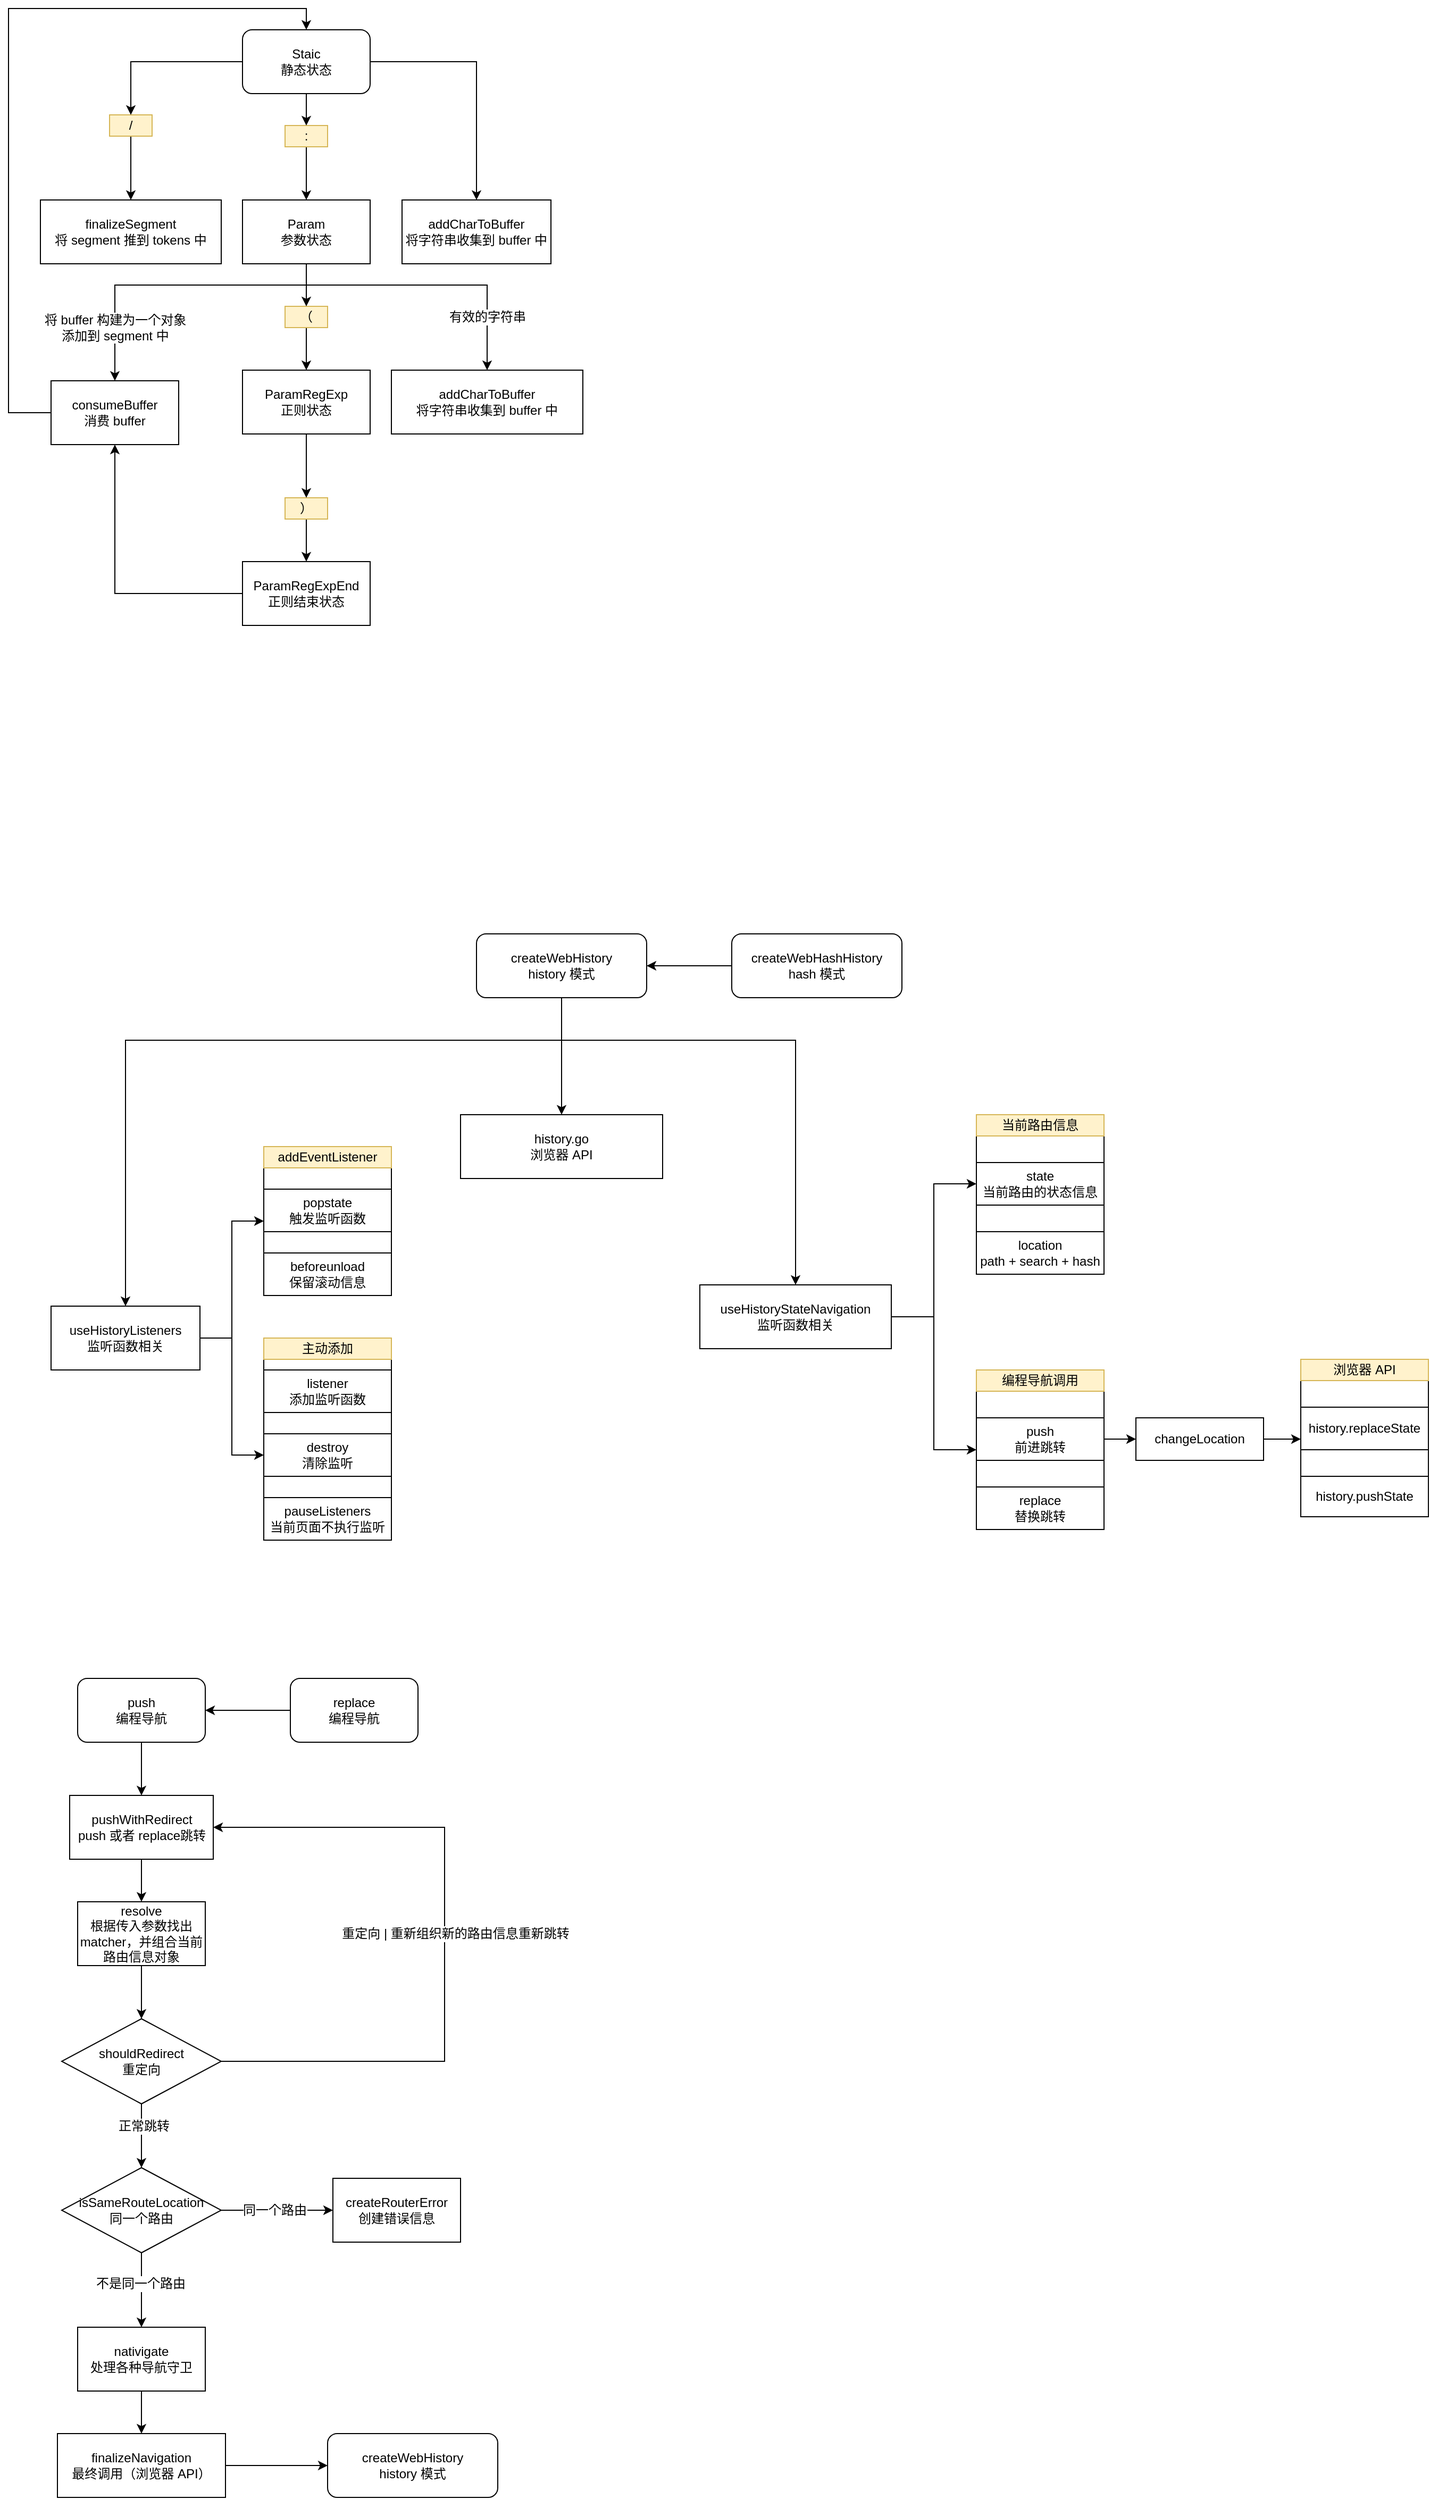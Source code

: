 <mxfile version="12.2.4" pages="1"><diagram id="DKKe8HISkPIWoMFCMu3z" name="Page-1"><mxGraphModel dx="967" dy="812" grid="1" gridSize="10" guides="1" tooltips="1" connect="1" arrows="1" fold="1" page="1" pageScale="1" pageWidth="827" pageHeight="1169" math="0" shadow="0"><root><mxCell id="0"/><mxCell id="1" parent="0"/><mxCell id="4" style="edgeStyle=orthogonalEdgeStyle;rounded=0;orthogonalLoop=1;jettySize=auto;html=1;" parent="1" source="6" target="3" edge="1"><mxGeometry relative="1" as="geometry"/></mxCell><mxCell id="10" style="edgeStyle=orthogonalEdgeStyle;rounded=0;orthogonalLoop=1;jettySize=auto;html=1;" parent="1" source="11" target="9" edge="1"><mxGeometry relative="1" as="geometry"/></mxCell><mxCell id="14" style="edgeStyle=orthogonalEdgeStyle;rounded=0;orthogonalLoop=1;jettySize=auto;html=1;" parent="1" source="2" target="13" edge="1"><mxGeometry relative="1" as="geometry"/></mxCell><mxCell id="2" value="Staic&lt;br&gt;静态状态" style="rounded=1;whiteSpace=wrap;html=1;" parent="1" vertex="1"><mxGeometry x="240" y="190" width="120" height="60" as="geometry"/></mxCell><mxCell id="3" value="finalizeSegment&lt;br&gt;将 segment 推到 tokens 中" style="rounded=0;whiteSpace=wrap;html=1;" parent="1" vertex="1"><mxGeometry x="50" y="350" width="170" height="60" as="geometry"/></mxCell><mxCell id="6" value="/" style="text;html=1;strokeColor=#d6b656;fillColor=#fff2cc;align=center;verticalAlign=middle;whiteSpace=wrap;rounded=0;" parent="1" vertex="1"><mxGeometry x="115" y="270" width="40" height="20" as="geometry"/></mxCell><mxCell id="8" style="edgeStyle=orthogonalEdgeStyle;rounded=0;orthogonalLoop=1;jettySize=auto;html=1;" parent="1" source="2" target="6" edge="1"><mxGeometry relative="1" as="geometry"><mxPoint x="240" y="220" as="sourcePoint"/><mxPoint x="135" y="350" as="targetPoint"/></mxGeometry></mxCell><mxCell id="16" style="edgeStyle=orthogonalEdgeStyle;rounded=0;orthogonalLoop=1;jettySize=auto;html=1;entryX=0.5;entryY=0;entryDx=0;entryDy=0;" parent="1" source="17" target="15" edge="1"><mxGeometry relative="1" as="geometry"/></mxCell><mxCell id="21" style="edgeStyle=orthogonalEdgeStyle;rounded=0;orthogonalLoop=1;jettySize=auto;html=1;entryX=0.5;entryY=0;entryDx=0;entryDy=0;" parent="1" source="9" target="20" edge="1"><mxGeometry relative="1" as="geometry"><Array as="points"><mxPoint x="300" y="430"/><mxPoint x="470" y="430"/></Array></mxGeometry></mxCell><mxCell id="22" value="有效的字符串" style="text;html=1;resizable=0;points=[];align=center;verticalAlign=middle;labelBackgroundColor=#ffffff;" parent="21" vertex="1" connectable="0"><mxGeometry x="0.56" y="2" relative="1" as="geometry"><mxPoint x="-2" y="9" as="offset"/></mxGeometry></mxCell><mxCell id="24" style="edgeStyle=orthogonalEdgeStyle;rounded=0;orthogonalLoop=1;jettySize=auto;html=1;entryX=0.5;entryY=0;entryDx=0;entryDy=0;" parent="1" source="9" target="23" edge="1"><mxGeometry relative="1" as="geometry"><Array as="points"><mxPoint x="300" y="430"/><mxPoint x="120" y="430"/></Array></mxGeometry></mxCell><mxCell id="26" value="将 buffer 构建为一个对象&lt;br&gt;添加到 segment 中" style="text;html=1;resizable=0;points=[];align=center;verticalAlign=middle;labelBackgroundColor=#ffffff;" parent="24" vertex="1" connectable="0"><mxGeometry x="0.572" y="-3" relative="1" as="geometry"><mxPoint x="3" y="12" as="offset"/></mxGeometry></mxCell><mxCell id="9" value="Param&lt;br&gt;参数状态" style="rounded=0;whiteSpace=wrap;html=1;" parent="1" vertex="1"><mxGeometry x="240" y="350" width="120" height="60" as="geometry"/></mxCell><mxCell id="11" value=":" style="text;html=1;strokeColor=#d6b656;fillColor=#fff2cc;align=center;verticalAlign=middle;whiteSpace=wrap;rounded=0;" parent="1" vertex="1"><mxGeometry x="280" y="280" width="40" height="20" as="geometry"/></mxCell><mxCell id="12" style="edgeStyle=orthogonalEdgeStyle;rounded=0;orthogonalLoop=1;jettySize=auto;html=1;" parent="1" source="2" target="11" edge="1"><mxGeometry relative="1" as="geometry"><mxPoint x="300" y="250" as="sourcePoint"/><mxPoint x="300" y="350" as="targetPoint"/></mxGeometry></mxCell><mxCell id="13" value="addCharToBuffer&lt;br&gt;将字符串收集到 buffer 中" style="rounded=0;whiteSpace=wrap;html=1;" parent="1" vertex="1"><mxGeometry x="390" y="350" width="140" height="60" as="geometry"/></mxCell><mxCell id="30" style="edgeStyle=orthogonalEdgeStyle;rounded=0;orthogonalLoop=1;jettySize=auto;html=1;" parent="1" source="31" target="29" edge="1"><mxGeometry relative="1" as="geometry"/></mxCell><mxCell id="15" value="ParamRegExp&lt;br&gt;正则状态" style="rounded=0;whiteSpace=wrap;html=1;" parent="1" vertex="1"><mxGeometry x="240" y="510" width="120" height="60" as="geometry"/></mxCell><mxCell id="17" value="（" style="text;html=1;strokeColor=#d6b656;fillColor=#fff2cc;align=center;verticalAlign=middle;whiteSpace=wrap;rounded=0;" parent="1" vertex="1"><mxGeometry x="280" y="450" width="40" height="20" as="geometry"/></mxCell><mxCell id="18" style="edgeStyle=orthogonalEdgeStyle;rounded=0;orthogonalLoop=1;jettySize=auto;html=1;entryX=0.5;entryY=0;entryDx=0;entryDy=0;" parent="1" source="9" target="17" edge="1"><mxGeometry relative="1" as="geometry"><mxPoint x="300" y="410" as="sourcePoint"/><mxPoint x="250" y="500" as="targetPoint"/></mxGeometry></mxCell><mxCell id="20" value="addCharToBuffer&lt;br&gt;将字符串收集到 buffer 中" style="rounded=0;whiteSpace=wrap;html=1;" parent="1" vertex="1"><mxGeometry x="380" y="510" width="180" height="60" as="geometry"/></mxCell><mxCell id="28" style="edgeStyle=orthogonalEdgeStyle;rounded=0;orthogonalLoop=1;jettySize=auto;html=1;entryX=0.5;entryY=0;entryDx=0;entryDy=0;" parent="1" source="23" target="2" edge="1"><mxGeometry relative="1" as="geometry"><Array as="points"><mxPoint x="20" y="550"/><mxPoint x="20" y="170"/><mxPoint x="300" y="170"/></Array></mxGeometry></mxCell><mxCell id="23" value="consumeBuffer&lt;br&gt;消费 buffer" style="rounded=0;whiteSpace=wrap;html=1;" parent="1" vertex="1"><mxGeometry x="60" y="520" width="120" height="60" as="geometry"/></mxCell><mxCell id="33" style="edgeStyle=orthogonalEdgeStyle;rounded=0;orthogonalLoop=1;jettySize=auto;html=1;entryX=0.5;entryY=1;entryDx=0;entryDy=0;exitX=0;exitY=0.5;exitDx=0;exitDy=0;" parent="1" source="29" target="23" edge="1"><mxGeometry relative="1" as="geometry"><mxPoint x="120" y="590" as="targetPoint"/><Array as="points"><mxPoint x="120" y="720"/></Array></mxGeometry></mxCell><mxCell id="29" value="&lt;span&gt;ParamRegExpEnd&lt;br&gt;正则结束状态&lt;br&gt;&lt;/span&gt;" style="rounded=0;whiteSpace=wrap;html=1;" parent="1" vertex="1"><mxGeometry x="240" y="690" width="120" height="60" as="geometry"/></mxCell><mxCell id="31" value="）" style="text;html=1;strokeColor=#d6b656;fillColor=#fff2cc;align=center;verticalAlign=middle;whiteSpace=wrap;rounded=0;" parent="1" vertex="1"><mxGeometry x="280" y="630" width="40" height="20" as="geometry"/></mxCell><mxCell id="32" style="edgeStyle=orthogonalEdgeStyle;rounded=0;orthogonalLoop=1;jettySize=auto;html=1;" parent="1" source="15" target="31" edge="1"><mxGeometry relative="1" as="geometry"><mxPoint x="300" y="570" as="sourcePoint"/><mxPoint x="180" y="630" as="targetPoint"/></mxGeometry></mxCell><mxCell id="84" style="edgeStyle=orthogonalEdgeStyle;rounded=0;orthogonalLoop=1;jettySize=auto;html=1;" parent="1" target="37" edge="1"><mxGeometry relative="1" as="geometry"><mxPoint x="540" y="1100" as="sourcePoint"/><Array as="points"><mxPoint x="540" y="1140"/><mxPoint x="130" y="1140"/></Array></mxGeometry></mxCell><mxCell id="85" style="edgeStyle=orthogonalEdgeStyle;rounded=0;orthogonalLoop=1;jettySize=auto;html=1;" parent="1" target="38" edge="1"><mxGeometry relative="1" as="geometry"><mxPoint x="540" y="1100" as="sourcePoint"/><Array as="points"><mxPoint x="540" y="1140"/><mxPoint x="760" y="1140"/></Array></mxGeometry></mxCell><mxCell id="110" style="edgeStyle=orthogonalEdgeStyle;rounded=0;orthogonalLoop=1;jettySize=auto;html=1;" parent="1" source="34" target="108" edge="1"><mxGeometry relative="1" as="geometry"/></mxCell><mxCell id="34" value="createWebHistory&lt;br&gt;history 模式" style="rounded=1;whiteSpace=wrap;html=1;" parent="1" vertex="1"><mxGeometry x="460" y="1040" width="160" height="60" as="geometry"/></mxCell><mxCell id="36" style="edgeStyle=orthogonalEdgeStyle;rounded=0;orthogonalLoop=1;jettySize=auto;html=1;entryX=1;entryY=0.5;entryDx=0;entryDy=0;" parent="1" source="35" target="34" edge="1"><mxGeometry relative="1" as="geometry"/></mxCell><mxCell id="35" value="createWebHashHistory&lt;br&gt;hash 模式" style="rounded=1;whiteSpace=wrap;html=1;" parent="1" vertex="1"><mxGeometry x="700" y="1040" width="160" height="60" as="geometry"/></mxCell><mxCell id="55" value="" style="group" parent="1" vertex="1" connectable="0"><mxGeometry x="60" y="1240" width="320" height="370" as="geometry"/></mxCell><mxCell id="37" value="useHistoryListeners&lt;br&gt;监听函数相关" style="rounded=0;whiteSpace=wrap;html=1;" parent="55" vertex="1"><mxGeometry y="150" width="140" height="60" as="geometry"/></mxCell><mxCell id="46" value="" style="group" parent="55" vertex="1" connectable="0"><mxGeometry x="200" width="120" height="140" as="geometry"/></mxCell><mxCell id="44" value="" style="rounded=0;whiteSpace=wrap;html=1;" parent="46" vertex="1"><mxGeometry width="120" height="140" as="geometry"/></mxCell><mxCell id="42" value="popstate&lt;br&gt;触发监听函数" style="rounded=0;whiteSpace=wrap;html=1;" parent="46" vertex="1"><mxGeometry y="40" width="120" height="40" as="geometry"/></mxCell><mxCell id="43" value="beforeunload&lt;br&gt;保留滚动信息" style="rounded=0;whiteSpace=wrap;html=1;" parent="46" vertex="1"><mxGeometry y="100" width="120" height="40" as="geometry"/></mxCell><mxCell id="45" value="addEventListener" style="text;html=1;strokeColor=#d6b656;fillColor=#fff2cc;align=center;verticalAlign=middle;whiteSpace=wrap;rounded=0;" parent="46" vertex="1"><mxGeometry width="120" height="20" as="geometry"/></mxCell><mxCell id="53" style="edgeStyle=orthogonalEdgeStyle;rounded=0;orthogonalLoop=1;jettySize=auto;html=1;entryX=0;entryY=0.75;entryDx=0;entryDy=0;" parent="55" source="37" target="42" edge="1"><mxGeometry relative="1" as="geometry"/></mxCell><mxCell id="52" value="" style="group" parent="55" vertex="1" connectable="0"><mxGeometry x="200" y="180" width="120" height="190" as="geometry"/></mxCell><mxCell id="50" value="" style="rounded=0;whiteSpace=wrap;html=1;" parent="52" vertex="1"><mxGeometry width="120" height="190" as="geometry"/></mxCell><mxCell id="47" value="listener&lt;br&gt;添加监听函数" style="rounded=0;whiteSpace=wrap;html=1;" parent="52" vertex="1"><mxGeometry y="30" width="120" height="40" as="geometry"/></mxCell><mxCell id="48" value="destroy&lt;br&gt;清除监听" style="rounded=0;whiteSpace=wrap;html=1;" parent="52" vertex="1"><mxGeometry y="90" width="120" height="40" as="geometry"/></mxCell><mxCell id="49" value="pauseListeners&lt;br&gt;当前页面不执行监听" style="rounded=0;whiteSpace=wrap;html=1;" parent="52" vertex="1"><mxGeometry y="150" width="120" height="40" as="geometry"/></mxCell><mxCell id="51" value="主动添加" style="text;html=1;strokeColor=#d6b656;fillColor=#fff2cc;align=center;verticalAlign=middle;whiteSpace=wrap;rounded=0;" parent="52" vertex="1"><mxGeometry width="120" height="20" as="geometry"/></mxCell><mxCell id="54" style="edgeStyle=orthogonalEdgeStyle;rounded=0;orthogonalLoop=1;jettySize=auto;html=1;entryX=0;entryY=0.5;entryDx=0;entryDy=0;" parent="55" source="37" target="48" edge="1"><mxGeometry relative="1" as="geometry"/></mxCell><mxCell id="83" value="" style="group" parent="1" vertex="1" connectable="0"><mxGeometry x="670" y="1210" width="685" height="390" as="geometry"/></mxCell><mxCell id="81" value="" style="group" parent="83" vertex="1" connectable="0"><mxGeometry width="685" height="390" as="geometry"/></mxCell><mxCell id="75" value="" style="rounded=0;whiteSpace=wrap;html=1;" parent="81" vertex="1"><mxGeometry x="565" y="230.5" width="120" height="143" as="geometry"/></mxCell><mxCell id="68" value="" style="group" parent="81" vertex="1" connectable="0"><mxGeometry width="380" height="390" as="geometry"/></mxCell><mxCell id="38" value="useHistoryStateNavigation&lt;br&gt;监听函数相关" style="rounded=0;whiteSpace=wrap;html=1;" parent="68" vertex="1"><mxGeometry y="160" width="180" height="60" as="geometry"/></mxCell><mxCell id="60" value="" style="group" parent="68" vertex="1" connectable="0"><mxGeometry x="260" y="240" width="120" height="150" as="geometry"/></mxCell><mxCell id="58" value="" style="rounded=0;whiteSpace=wrap;html=1;" parent="60" vertex="1"><mxGeometry width="120" height="150" as="geometry"/></mxCell><mxCell id="39" value="push&lt;br&gt;前进跳转" style="rounded=0;whiteSpace=wrap;html=1;" parent="60" vertex="1"><mxGeometry y="45" width="120" height="40" as="geometry"/></mxCell><mxCell id="56" value="replace&lt;br&gt;替换跳转" style="rounded=0;whiteSpace=wrap;html=1;" parent="60" vertex="1"><mxGeometry y="110" width="120" height="40" as="geometry"/></mxCell><mxCell id="59" value="编程导航调用" style="text;html=1;strokeColor=#d6b656;fillColor=#fff2cc;align=center;verticalAlign=middle;whiteSpace=wrap;rounded=0;" parent="60" vertex="1"><mxGeometry width="120" height="20" as="geometry"/></mxCell><mxCell id="67" style="edgeStyle=orthogonalEdgeStyle;rounded=0;orthogonalLoop=1;jettySize=auto;html=1;entryX=0;entryY=0.75;entryDx=0;entryDy=0;" parent="68" source="38" target="39" edge="1"><mxGeometry relative="1" as="geometry"/></mxCell><mxCell id="65" value="" style="group" parent="68" vertex="1" connectable="0"><mxGeometry x="260" width="120" height="150" as="geometry"/></mxCell><mxCell id="63" value="" style="rounded=0;whiteSpace=wrap;html=1;" parent="65" vertex="1"><mxGeometry width="120" height="150" as="geometry"/></mxCell><mxCell id="61" value="state&lt;span style=&quot;color: rgba(0 , 0 , 0 , 0) ; font-family: monospace ; font-size: 0px&quot;&gt;%3CmxGraphModel%3E%3Croot%3E%3CmxCell%20id%3D%220%22%2F%3E%3CmxCell%20id%3D%221%22%20parent%3D%220%22%2F%3E%3CmxCell%20id%3D%222%22%20value%3D%22history.replaceState%22%20style%3D%22rounded%3D0%3BwhiteSpace%3Dwrap%3Bhtml%3D1%3B%22%20vertex%3D%221%22%20parent%3D%221%22%3E%3CmxGeometry%20x%3D%22570%22%20y%3D%221340%22%20width%3D%22120%22%20height%3D%2240%22%20as%3D%22geometry%22%2F%3E%3C%2FmxCell%3E%3C%2Froot%3E%3C%2FmxGraphModel%3E&lt;/span&gt;&lt;br&gt;当前路由的状态信息" style="rounded=0;whiteSpace=wrap;html=1;" parent="65" vertex="1"><mxGeometry y="45" width="120" height="40" as="geometry"/></mxCell><mxCell id="62" value="location&lt;br&gt;path + search + hash" style="rounded=0;whiteSpace=wrap;html=1;" parent="65" vertex="1"><mxGeometry y="110" width="120" height="40" as="geometry"/></mxCell><mxCell id="64" value="当前路由信息" style="text;html=1;strokeColor=#d6b656;fillColor=#fff2cc;align=center;verticalAlign=middle;whiteSpace=wrap;rounded=0;" parent="65" vertex="1"><mxGeometry width="120" height="20" as="geometry"/></mxCell><mxCell id="66" style="edgeStyle=orthogonalEdgeStyle;rounded=0;orthogonalLoop=1;jettySize=auto;html=1;entryX=0;entryY=0.5;entryDx=0;entryDy=0;" parent="68" source="38" target="61" edge="1"><mxGeometry relative="1" as="geometry"/></mxCell><mxCell id="69" value="changeLocation" style="rounded=0;whiteSpace=wrap;html=1;" parent="81" vertex="1"><mxGeometry x="410" y="285" width="120" height="40" as="geometry"/></mxCell><mxCell id="70" value="history.replaceState" style="rounded=0;whiteSpace=wrap;html=1;" parent="81" vertex="1"><mxGeometry x="565" y="275" width="120" height="40" as="geometry"/></mxCell><mxCell id="71" value="history.pushState" style="rounded=0;whiteSpace=wrap;html=1;" parent="81" vertex="1"><mxGeometry x="565" y="340" width="120" height="38" as="geometry"/></mxCell><mxCell id="80" style="edgeStyle=orthogonalEdgeStyle;rounded=0;orthogonalLoop=1;jettySize=auto;html=1;entryX=0;entryY=0.75;entryDx=0;entryDy=0;" parent="81" source="69" target="70" edge="1"><mxGeometry relative="1" as="geometry"/></mxCell><mxCell id="74" style="edgeStyle=orthogonalEdgeStyle;rounded=0;orthogonalLoop=1;jettySize=auto;html=1;" parent="81" source="39" target="69" edge="1"><mxGeometry relative="1" as="geometry"/></mxCell><mxCell id="76" value="浏览器 API" style="text;html=1;strokeColor=#d6b656;fillColor=#fff2cc;align=center;verticalAlign=middle;whiteSpace=wrap;rounded=0;" parent="81" vertex="1"><mxGeometry x="565" y="230" width="120" height="20" as="geometry"/></mxCell><mxCell id="108" value="history.go&lt;br&gt;浏览器 API" style="rounded=0;whiteSpace=wrap;html=1;" parent="1" vertex="1"><mxGeometry x="445" y="1210" width="190" height="60" as="geometry"/></mxCell><mxCell id="115" style="edgeStyle=orthogonalEdgeStyle;rounded=0;orthogonalLoop=1;jettySize=auto;html=1;" parent="1" source="111" target="114" edge="1"><mxGeometry relative="1" as="geometry"/></mxCell><mxCell id="111" value="push&lt;br&gt;编程导航" style="rounded=1;whiteSpace=wrap;html=1;" parent="1" vertex="1"><mxGeometry x="85" y="1740" width="120" height="60" as="geometry"/></mxCell><mxCell id="113" style="edgeStyle=orthogonalEdgeStyle;rounded=0;orthogonalLoop=1;jettySize=auto;html=1;" parent="1" source="112" target="111" edge="1"><mxGeometry relative="1" as="geometry"/></mxCell><mxCell id="112" value="replace&lt;br&gt;编程导航" style="rounded=1;whiteSpace=wrap;html=1;" parent="1" vertex="1"><mxGeometry x="285" y="1740" width="120" height="60" as="geometry"/></mxCell><mxCell id="117" style="edgeStyle=orthogonalEdgeStyle;rounded=0;orthogonalLoop=1;jettySize=auto;html=1;entryX=0.5;entryY=0;entryDx=0;entryDy=0;" parent="1" source="114" target="116" edge="1"><mxGeometry relative="1" as="geometry"/></mxCell><mxCell id="114" value="pushWithRedirect&lt;br&gt;push 或者 replace跳转" style="rounded=0;whiteSpace=wrap;html=1;" parent="1" vertex="1"><mxGeometry x="77.5" y="1850" width="135" height="60" as="geometry"/></mxCell><mxCell id="119" style="edgeStyle=orthogonalEdgeStyle;rounded=0;orthogonalLoop=1;jettySize=auto;html=1;" parent="1" source="116" target="118" edge="1"><mxGeometry relative="1" as="geometry"/></mxCell><mxCell id="116" value="resolve&lt;br&gt;根据传入参数找出 matcher，并组合当前路由信息对象" style="rounded=0;whiteSpace=wrap;html=1;" parent="1" vertex="1"><mxGeometry x="85" y="1950" width="120" height="60" as="geometry"/></mxCell><mxCell id="122" style="edgeStyle=orthogonalEdgeStyle;rounded=0;orthogonalLoop=1;jettySize=auto;html=1;entryX=1;entryY=0.5;entryDx=0;entryDy=0;" parent="1" source="118" target="114" edge="1"><mxGeometry relative="1" as="geometry"><mxPoint x="300" y="2100" as="targetPoint"/><Array as="points"><mxPoint x="430" y="2100"/><mxPoint x="430" y="1880"/></Array></mxGeometry></mxCell><mxCell id="124" value="重定向 | 重新组织新的路由信息重新跳转" style="text;html=1;resizable=0;points=[];align=center;verticalAlign=middle;labelBackgroundColor=#ffffff;" parent="122" vertex="1" connectable="0"><mxGeometry x="-0.806" y="1" relative="1" as="geometry"><mxPoint x="157" y="-119" as="offset"/></mxGeometry></mxCell><mxCell id="123" style="edgeStyle=orthogonalEdgeStyle;rounded=0;orthogonalLoop=1;jettySize=auto;html=1;" parent="1" source="118" target="126" edge="1"><mxGeometry relative="1" as="geometry"><mxPoint x="145" y="2190" as="targetPoint"/></mxGeometry></mxCell><mxCell id="125" value="正常跳转" style="text;html=1;resizable=0;points=[];align=center;verticalAlign=middle;labelBackgroundColor=#ffffff;" parent="123" vertex="1" connectable="0"><mxGeometry x="-0.313" y="2" relative="1" as="geometry"><mxPoint as="offset"/></mxGeometry></mxCell><mxCell id="118" value="shouldRedirect&lt;br&gt;重定向" style="rhombus;whiteSpace=wrap;html=1;" parent="1" vertex="1"><mxGeometry x="70" y="2060" width="150" height="80" as="geometry"/></mxCell><mxCell id="128" style="edgeStyle=orthogonalEdgeStyle;rounded=0;orthogonalLoop=1;jettySize=auto;html=1;entryX=0;entryY=0.5;entryDx=0;entryDy=0;" parent="1" source="126" target="127" edge="1"><mxGeometry relative="1" as="geometry"/></mxCell><mxCell id="129" value="同一个路由" style="text;html=1;resizable=0;points=[];align=center;verticalAlign=middle;labelBackgroundColor=#ffffff;" parent="128" vertex="1" connectable="0"><mxGeometry x="-0.297" y="-1" relative="1" as="geometry"><mxPoint x="13" y="-1" as="offset"/></mxGeometry></mxCell><mxCell id="131" style="edgeStyle=orthogonalEdgeStyle;rounded=0;orthogonalLoop=1;jettySize=auto;html=1;" parent="1" source="126" target="130" edge="1"><mxGeometry relative="1" as="geometry"/></mxCell><mxCell id="132" value="不是同一个路由" style="text;html=1;resizable=0;points=[];align=center;verticalAlign=middle;labelBackgroundColor=#ffffff;" parent="131" vertex="1" connectable="0"><mxGeometry x="-0.173" y="-1" relative="1" as="geometry"><mxPoint as="offset"/></mxGeometry></mxCell><mxCell id="126" value="isSameRouteLocation&lt;br&gt;同一个路由" style="rhombus;whiteSpace=wrap;html=1;" parent="1" vertex="1"><mxGeometry x="70" y="2200" width="150" height="80" as="geometry"/></mxCell><mxCell id="127" value="createRouterError&lt;br&gt;创建错误信息" style="rounded=0;whiteSpace=wrap;html=1;" parent="1" vertex="1"><mxGeometry x="325" y="2210" width="120" height="60" as="geometry"/></mxCell><mxCell id="137" style="edgeStyle=orthogonalEdgeStyle;rounded=0;orthogonalLoop=1;jettySize=auto;html=1;" parent="1" source="130" target="136" edge="1"><mxGeometry relative="1" as="geometry"/></mxCell><mxCell id="130" value="nativigate&lt;br&gt;处理各种导航守卫" style="rounded=0;whiteSpace=wrap;html=1;" parent="1" vertex="1"><mxGeometry x="85" y="2350" width="120" height="60" as="geometry"/></mxCell><mxCell id="139" style="edgeStyle=orthogonalEdgeStyle;rounded=0;orthogonalLoop=1;jettySize=auto;html=1;entryX=0;entryY=0.5;entryDx=0;entryDy=0;" parent="1" source="136" target="138" edge="1"><mxGeometry relative="1" as="geometry"/></mxCell><mxCell id="136" value="finalizeNavigation&lt;br&gt;最终调用（浏览器 API）" style="rounded=0;whiteSpace=wrap;html=1;" parent="1" vertex="1"><mxGeometry x="66" y="2450" width="158" height="60" as="geometry"/></mxCell><mxCell id="138" value="createWebHistory&lt;br&gt;history 模式" style="rounded=1;whiteSpace=wrap;html=1;" parent="1" vertex="1"><mxGeometry x="320" y="2450" width="160" height="60" as="geometry"/></mxCell></root></mxGraphModel></diagram></mxfile>